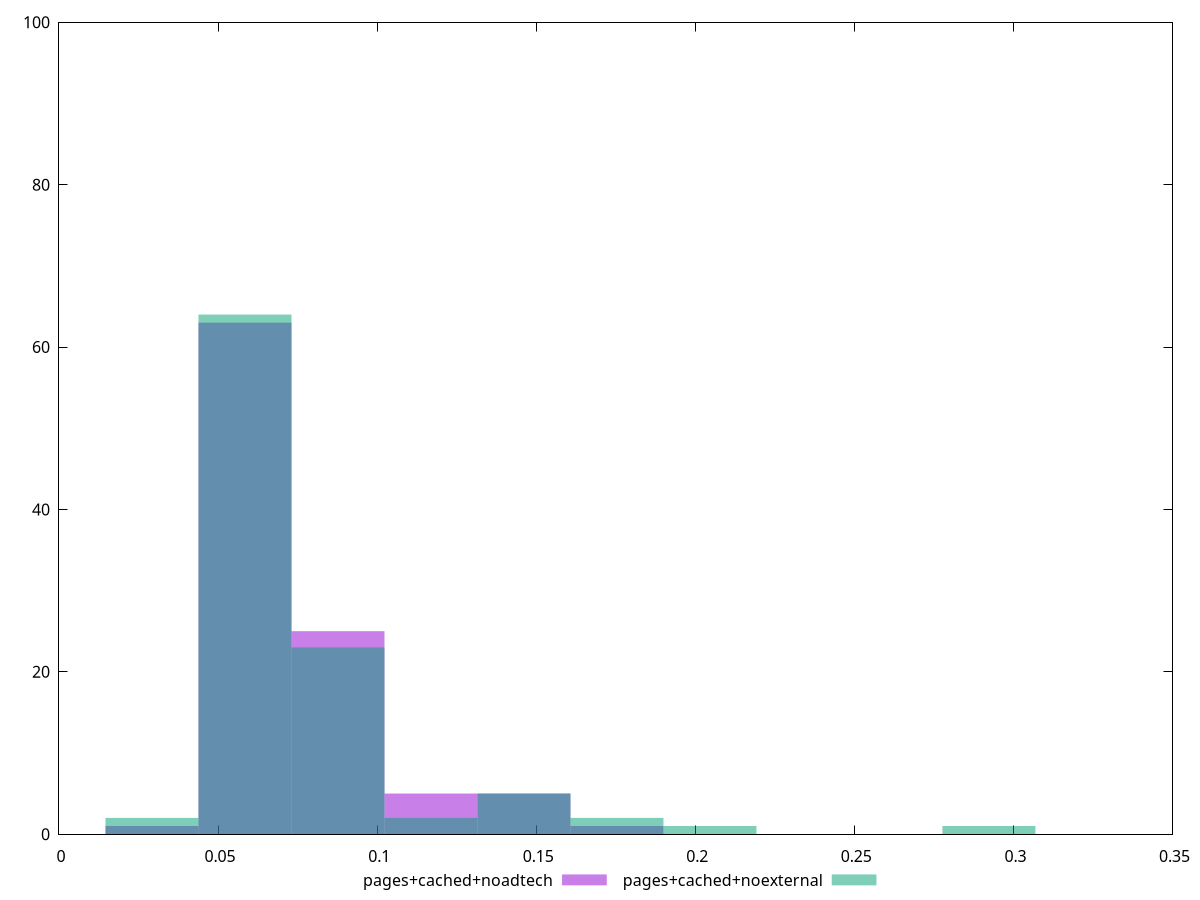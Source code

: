 reset
set terminal svg size 640, 500 enhanced background rgb 'white'
set output "report_00007_2020-12-11T15:55:29.892Z/network-rtt/comparison/histogram/4_vs_5.svg"

$pagesCachedNoadtech <<EOF
0.08768926676008051 25
0.058459511173387005 63
0.11691902234677401 5
0.029229755586693502 1
0.1461487779334675 5
0.17537853352016103 1
EOF

$pagesCachedNoexternal <<EOF
0.058459511173387005 64
0.08768926676008051 23
0.1461487779334675 5
0.20460828910685452 1
0.029229755586693502 2
0.11691902234677401 2
0.292297555866935 1
0.17537853352016103 2
EOF

set key outside below
set boxwidth 0.029229755586693502
set yrange [0:100]
set style fill transparent solid 0.5 noborder

plot \
  $pagesCachedNoadtech title "pages+cached+noadtech" with boxes, \
  $pagesCachedNoexternal title "pages+cached+noexternal" with boxes, \


reset